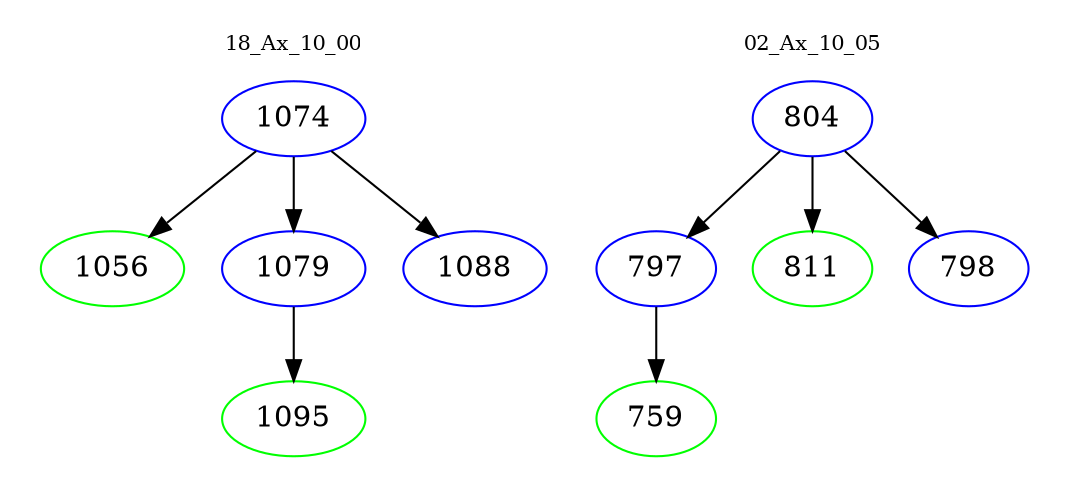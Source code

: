 digraph{
subgraph cluster_0 {
color = white
label = "18_Ax_10_00";
fontsize=10;
T0_1074 [label="1074", color="blue"]
T0_1074 -> T0_1056 [color="black"]
T0_1056 [label="1056", color="green"]
T0_1074 -> T0_1079 [color="black"]
T0_1079 [label="1079", color="blue"]
T0_1079 -> T0_1095 [color="black"]
T0_1095 [label="1095", color="green"]
T0_1074 -> T0_1088 [color="black"]
T0_1088 [label="1088", color="blue"]
}
subgraph cluster_1 {
color = white
label = "02_Ax_10_05";
fontsize=10;
T1_804 [label="804", color="blue"]
T1_804 -> T1_797 [color="black"]
T1_797 [label="797", color="blue"]
T1_797 -> T1_759 [color="black"]
T1_759 [label="759", color="green"]
T1_804 -> T1_811 [color="black"]
T1_811 [label="811", color="green"]
T1_804 -> T1_798 [color="black"]
T1_798 [label="798", color="blue"]
}
}
